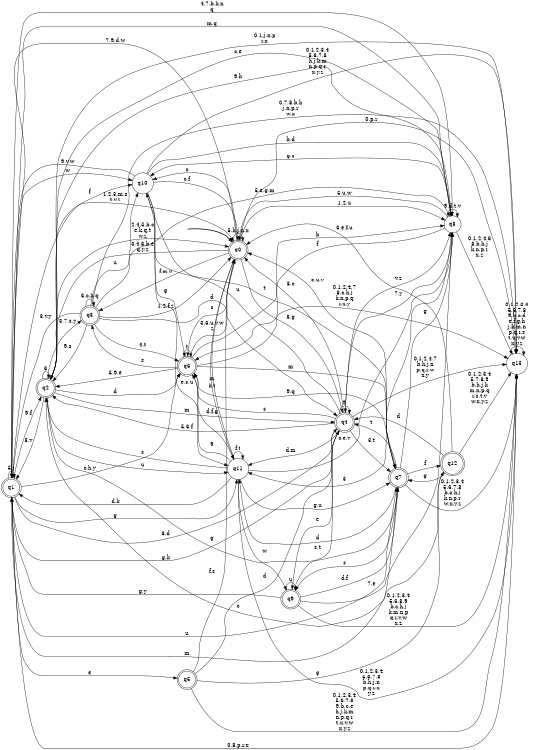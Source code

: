 digraph BlueStar {
__start0 [style = invis, shape = none, label = "", width = 0, height = 0];

rankdir=LR;
size="8,5";

s0 [style="rounded,filled", color="black", fillcolor="white" shape="doublecircle", label="q0"];
s1 [style="rounded,filled", color="black", fillcolor="white" shape="doublecircle", label="q1"];
s2 [style="rounded,filled", color="black", fillcolor="white" shape="doublecircle", label="q2"];
s3 [style="rounded,filled", color="black", fillcolor="white" shape="doublecircle", label="q3"];
s4 [style="rounded,filled", color="black", fillcolor="white" shape="doublecircle", label="q4"];
s5 [style="rounded,filled", color="black", fillcolor="white" shape="doublecircle", label="q5"];
s6 [style="rounded,filled", color="black", fillcolor="white" shape="doublecircle", label="q6"];
s7 [style="rounded,filled", color="black", fillcolor="white" shape="doublecircle", label="q7"];
s8 [style="filled", color="black", fillcolor="white" shape="circle", label="q8"];
s9 [style="rounded,filled", color="black", fillcolor="white" shape="doublecircle", label="q9"];
s10 [style="filled", color="black", fillcolor="white" shape="circle", label="q10"];
s11 [style="filled", color="black", fillcolor="white" shape="circle", label="q11"];
s12 [style="rounded,filled", color="black", fillcolor="white" shape="doublecircle", label="q12"];
s13 [style="filled", color="black", fillcolor="white" shape="circle", label="q13"];
subgraph cluster_main { 
	graph [pad=".75", ranksep="0.15", nodesep="0.15"];
	 style=invis; 
	__start0 -> s0 [penwidth=2];
}
s0 -> s0 [label="5,h,j,n,x"];
s0 -> s1 [label="7,9,d,w"];
s0 -> s2 [label="3,4,6,b,e\nq,y,z"];
s0 -> s3 [label="f,m,v"];
s0 -> s4 [label="8,g"];
s0 -> s6 [label="s"];
s0 -> s8 [label="1,2,u"];
s0 -> s10 [label="c"];
s0 -> s11 [label="k,t"];
s0 -> s13 [label="0,p,r"];
s1 -> s0 [label="1,2,3,m,s\nt,v,z"];
s1 -> s1 [label="5,j"];
s1 -> s2 [label="9,f"];
s1 -> s4 [label="6,d"];
s1 -> s5 [label="e"];
s1 -> s6 [label="c,h,y"];
s1 -> s7 [label="u"];
s1 -> s8 [label="4,7,b,k,n\nq"];
s1 -> s10 [label="w"];
s1 -> s11 [label="g"];
s1 -> s13 [label="0,8,p,r,x"];
s2 -> s0 [label="2,4,5,b,c\ne,k,q,t\nw,z"];
s2 -> s1 [label="8,v"];
s2 -> s2 [label="6"];
s2 -> s3 [label="3,7,s,y"];
s2 -> s4 [label="m"];
s2 -> s6 [label="d"];
s2 -> s7 [label="g"];
s2 -> s8 [label="9,h"];
s2 -> s10 [label="f"];
s2 -> s11 [label="u"];
s2 -> s13 [label="0,1,j,n,p\nr,x"];
s3 -> s0 [label="1,2,f,z"];
s3 -> s1 [label="3,v,y"];
s3 -> s2 [label="9,s"];
s3 -> s3 [label="6,c,k,q"];
s3 -> s4 [label="d"];
s3 -> s6 [label="4,t"];
s3 -> s8 [label="5,e,g,m"];
s3 -> s10 [label="u"];
s3 -> s13 [label="0,7,8,b,h\nj,n,p,r\nw,x"];
s4 -> s0 [label="8,c"];
s4 -> s1 [label="g,k"];
s4 -> s2 [label="5,6,f"];
s4 -> s4 [label="9"];
s4 -> s6 [label="s"];
s4 -> s7 [label="3,t"];
s4 -> s8 [label="v,z"];
s4 -> s9 [label="e"];
s4 -> s10 [label="u"];
s4 -> s11 [label="d,m"];
s4 -> s13 [label="0,1,2,4,7\nb,h,j,n\np,q,r,w\nx,y"];
s5 -> s0 [label="f,s"];
s5 -> s4 [label="d"];
s5 -> s12 [label="g"];
s5 -> s13 [label="0,1,2,3,4\n5,6,7,8\n9,b,c,e\nh,j,k,m\nn,p,q,r\nt,u,v,w\nx,y,z"];
s6 -> s0 [label="3,6,u,v,w\nz"];
s6 -> s2 [label="5,9,e"];
s6 -> s3 [label="s"];
s6 -> s6 [label="t"];
s6 -> s7 [label="m"];
s6 -> s8 [label="b"];
s6 -> s11 [label="d,f,g"];
s6 -> s13 [label="0,1,2,4,7\n8,c,h,j\nk,n,p,q\nr,x,y"];
s7 -> s0 [label="e,u,v"];
s7 -> s1 [label="m"];
s7 -> s4 [label="t"];
s7 -> s6 [label="9,q"];
s7 -> s8 [label="g"];
s7 -> s9 [label="s"];
s7 -> s11 [label="d"];
s7 -> s12 [label="f"];
s7 -> s13 [label="0,1,2,3,4\n5,6,7,8\nb,c,h,j\nk,n,p,r\nw,x,y,z"];
s8 -> s0 [label="5,u,w"];
s8 -> s1 [label="m,q"];
s8 -> s2 [label="c,e"];
s8 -> s4 [label="7,y"];
s8 -> s6 [label="f"];
s8 -> s8 [label="9,d,t,v"];
s8 -> s10 [label="g,s"];
s8 -> s11 [label="3"];
s8 -> s13 [label="0,1,2,4,6\n8,b,h,j\nk,n,p,r\nx,z"];
s9 -> s1 [label="g,y"];
s9 -> s4 [label="s,t"];
s9 -> s7 [label="d,f"];
s9 -> s8 [label="7,e"];
s9 -> s9 [label="u"];
s9 -> s13 [label="0,1,2,3,4\n5,6,8,9\nb,c,h,j\nk,m,n,p\nq,r,v,w\nx,z"];
s10 -> s0 [label="c,f"];
s10 -> s1 [label="9,v,w"];
s10 -> s6 [label="g"];
s10 -> s7 [label="t"];
s10 -> s8 [label="b,d"];
s10 -> s11 [label="e,s,u"];
s10 -> s13 [label="0,1,2,3,4\n5,6,7,8\nh,j,k,m\nn,p,q,r\nx,y,z"];
s11 -> s0 [label="m"];
s11 -> s1 [label="d,k"];
s11 -> s2 [label="s"];
s11 -> s6 [label="9"];
s11 -> s7 [label="g,u"];
s11 -> s8 [label="c,e,v"];
s11 -> s9 [label="w"];
s11 -> s11 [label="f,t"];
s11 -> s13 [label="0,1,2,3,4\n5,6,7,8\nb,h,j,n\np,q,r,x\ny,z"];
s12 -> s0 [label="6,e,f,u"];
s12 -> s2 [label="c"];
s12 -> s4 [label="d"];
s12 -> s7 [label="g"];
s12 -> s13 [label="0,1,2,3,4\n5,7,8,9\nb,h,j,k\nm,n,p,q\nr,s,t,v\nw,x,y,z"];
s13 -> s13 [label="0,1,2,3,4\n5,6,7,8\n9,b,c,d\ne,f,g,h\nj,k,m,n\np,q,r,s\nt,u,v,w\nx,y,z"];

}